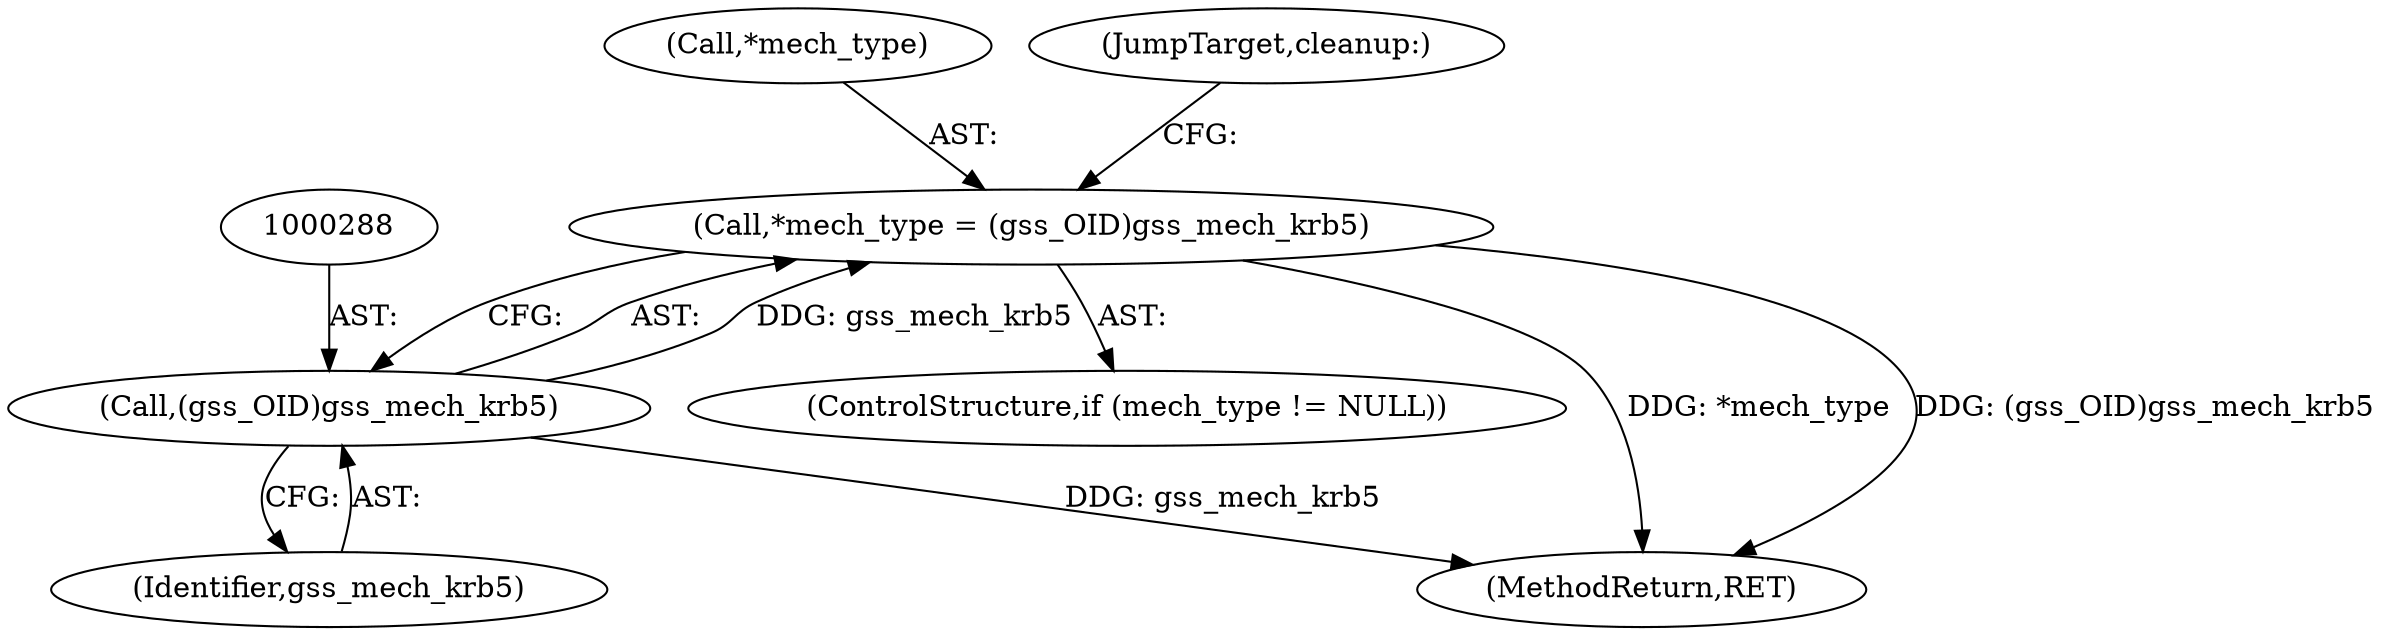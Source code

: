 digraph "0_krb5_e04f0283516e80d2f93366e0d479d13c9b5c8c2a_1@pointer" {
"1000284" [label="(Call,*mech_type = (gss_OID)gss_mech_krb5)"];
"1000287" [label="(Call,(gss_OID)gss_mech_krb5)"];
"1000289" [label="(Identifier,gss_mech_krb5)"];
"1000280" [label="(ControlStructure,if (mech_type != NULL))"];
"1000285" [label="(Call,*mech_type)"];
"1000287" [label="(Call,(gss_OID)gss_mech_krb5)"];
"1000284" [label="(Call,*mech_type = (gss_OID)gss_mech_krb5)"];
"1000290" [label="(JumpTarget,cleanup:)"];
"1000309" [label="(MethodReturn,RET)"];
"1000284" -> "1000280"  [label="AST: "];
"1000284" -> "1000287"  [label="CFG: "];
"1000285" -> "1000284"  [label="AST: "];
"1000287" -> "1000284"  [label="AST: "];
"1000290" -> "1000284"  [label="CFG: "];
"1000284" -> "1000309"  [label="DDG: *mech_type"];
"1000284" -> "1000309"  [label="DDG: (gss_OID)gss_mech_krb5"];
"1000287" -> "1000284"  [label="DDG: gss_mech_krb5"];
"1000287" -> "1000289"  [label="CFG: "];
"1000288" -> "1000287"  [label="AST: "];
"1000289" -> "1000287"  [label="AST: "];
"1000287" -> "1000309"  [label="DDG: gss_mech_krb5"];
}
